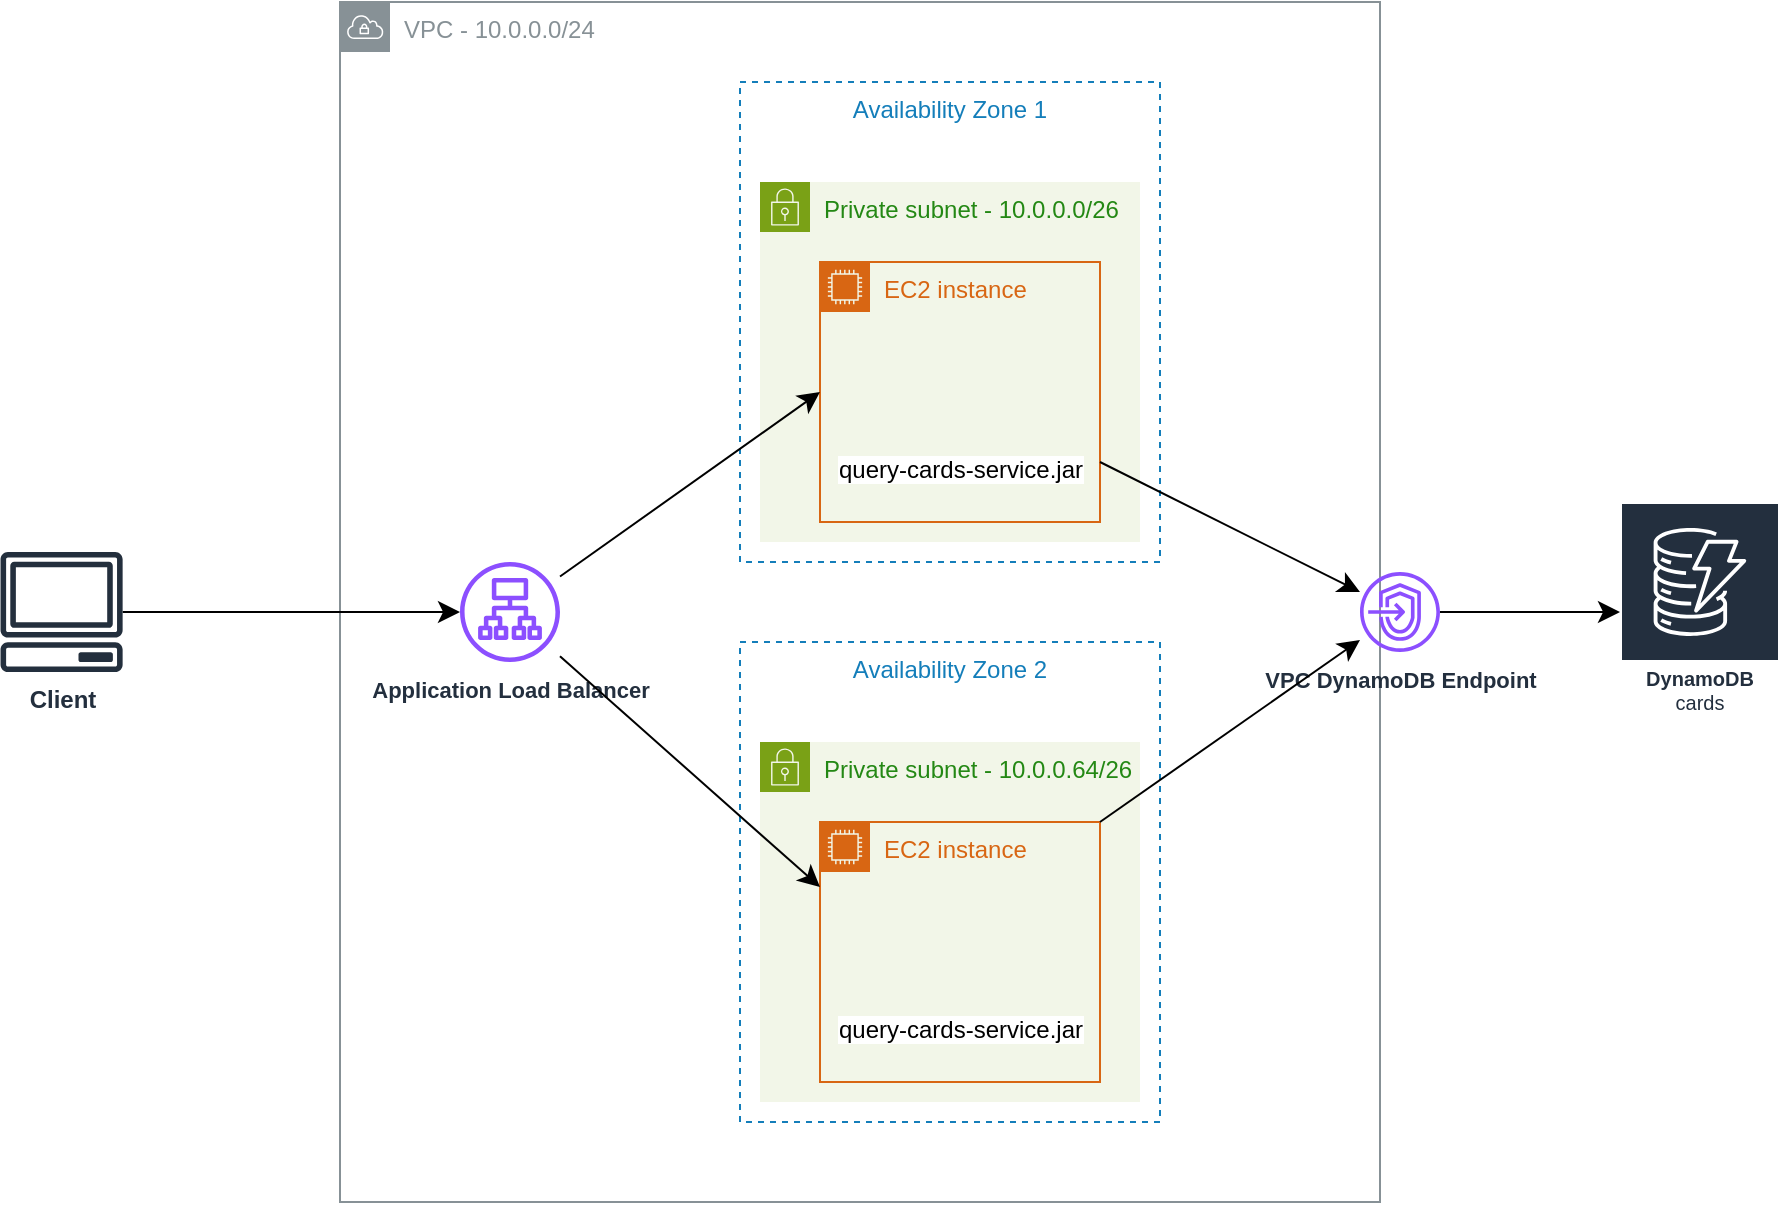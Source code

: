 <mxfile version="26.0.6">
  <diagram id="Ht1M8jgEwFfnCIfOTk4-" name="Page-1">
    <mxGraphModel dx="1242" dy="852" grid="1" gridSize="10" guides="1" tooltips="1" connect="1" arrows="1" fold="1" page="1" pageScale="1" pageWidth="827" pageHeight="1169" math="0" shadow="0">
      <root>
        <mxCell id="0" />
        <mxCell id="1" parent="0" />
        <mxCell id="pDkn0Hh7Kn7PrUOE6tz0-57" value="VPC - 10.0.0.0/24" style="sketch=0;outlineConnect=0;gradientColor=none;html=1;whiteSpace=wrap;fontSize=12;fontStyle=0;shape=mxgraph.aws4.group;grIcon=mxgraph.aws4.group_vpc;strokeColor=#879196;fillColor=none;verticalAlign=top;align=left;spacingLeft=30;fontColor=#879196;dashed=0;" vertex="1" parent="1">
          <mxGeometry x="240" y="40" width="520" height="600" as="geometry" />
        </mxCell>
        <mxCell id="pDkn0Hh7Kn7PrUOE6tz0-44" value="Availability Zone 1" style="fillColor=none;strokeColor=#147EBA;dashed=1;verticalAlign=top;fontStyle=0;fontColor=#147EBA;whiteSpace=wrap;html=1;container=0;movable=1;resizable=1;rotatable=1;deletable=1;editable=1;locked=0;connectable=1;" vertex="1" parent="1">
          <mxGeometry x="440" y="80" width="210" height="240" as="geometry" />
        </mxCell>
        <mxCell id="pDkn0Hh7Kn7PrUOE6tz0-45" value="Availability Zone 2" style="fillColor=none;strokeColor=#147EBA;dashed=1;verticalAlign=top;fontStyle=0;fontColor=#147EBA;whiteSpace=wrap;html=1;movable=1;resizable=1;rotatable=1;deletable=1;editable=1;locked=0;connectable=1;" vertex="1" parent="1">
          <mxGeometry x="440" y="360" width="210" height="240" as="geometry" />
        </mxCell>
        <mxCell id="pDkn0Hh7Kn7PrUOE6tz0-67" style="edgeStyle=none;curved=1;rounded=0;orthogonalLoop=1;jettySize=auto;html=1;fontSize=12;startSize=8;endSize=8;" edge="1" parent="1" source="pDkn0Hh7Kn7PrUOE6tz0-1" target="pDkn0Hh7Kn7PrUOE6tz0-20">
          <mxGeometry relative="1" as="geometry" />
        </mxCell>
        <mxCell id="pDkn0Hh7Kn7PrUOE6tz0-1" value="&lt;b&gt;Client&lt;/b&gt;" style="sketch=0;outlineConnect=0;fontColor=#232F3E;gradientColor=none;fillColor=#232F3D;strokeColor=none;dashed=0;verticalLabelPosition=bottom;verticalAlign=top;align=center;html=1;fontSize=12;fontStyle=0;aspect=fixed;pointerEvents=1;shape=mxgraph.aws4.client;" vertex="1" parent="1">
          <mxGeometry x="70" y="315" width="61.58" height="60" as="geometry" />
        </mxCell>
        <mxCell id="pDkn0Hh7Kn7PrUOE6tz0-13" value="DynamoDB&lt;div&gt;&lt;span style=&quot;font-weight: normal;&quot;&gt;cards&lt;/span&gt;&lt;/div&gt;" style="sketch=0;outlineConnect=0;fontColor=#232F3E;gradientColor=none;strokeColor=#ffffff;fillColor=#232F3E;dashed=0;verticalLabelPosition=middle;verticalAlign=bottom;align=center;html=1;whiteSpace=wrap;fontSize=10;fontStyle=1;spacing=3;shape=mxgraph.aws4.productIcon;prIcon=mxgraph.aws4.dynamodb;" vertex="1" parent="1">
          <mxGeometry x="880" y="290" width="80" height="110" as="geometry" />
        </mxCell>
        <mxCell id="pDkn0Hh7Kn7PrUOE6tz0-20" value="&lt;b&gt;&lt;font style=&quot;font-size: 11px;&quot;&gt;Application Load Balancer&lt;/font&gt;&lt;/b&gt;" style="sketch=0;outlineConnect=0;fontColor=#232F3E;gradientColor=none;fillColor=#8C4FFF;strokeColor=none;dashed=0;verticalLabelPosition=bottom;verticalAlign=top;align=center;html=1;fontSize=12;fontStyle=0;aspect=fixed;pointerEvents=1;shape=mxgraph.aws4.application_load_balancer;" vertex="1" parent="1">
          <mxGeometry x="300" y="320" width="50" height="50" as="geometry" />
        </mxCell>
        <mxCell id="pDkn0Hh7Kn7PrUOE6tz0-24" value="Private subnet - 10.0.0.0/26" style="points=[[0,0],[0.25,0],[0.5,0],[0.75,0],[1,0],[1,0.25],[1,0.5],[1,0.75],[1,1],[0.75,1],[0.5,1],[0.25,1],[0,1],[0,0.75],[0,0.5],[0,0.25]];outlineConnect=0;gradientColor=none;html=1;whiteSpace=wrap;fontSize=12;fontStyle=0;container=0;pointerEvents=0;collapsible=0;recursiveResize=0;shape=mxgraph.aws4.group;grIcon=mxgraph.aws4.group_security_group;grStroke=0;strokeColor=#7AA116;fillColor=#F2F6E8;verticalAlign=top;align=left;spacingLeft=30;fontColor=#248814;dashed=0;movable=1;resizable=1;rotatable=1;deletable=1;editable=1;locked=0;connectable=1;" vertex="1" parent="1">
          <mxGeometry x="450" y="130" width="190" height="180" as="geometry" />
        </mxCell>
        <mxCell id="pDkn0Hh7Kn7PrUOE6tz0-31" value="Private subnet - 10.0.0.64/26" style="points=[[0,0],[0.25,0],[0.5,0],[0.75,0],[1,0],[1,0.25],[1,0.5],[1,0.75],[1,1],[0.75,1],[0.5,1],[0.25,1],[0,1],[0,0.75],[0,0.5],[0,0.25]];outlineConnect=0;gradientColor=none;html=1;whiteSpace=wrap;fontSize=12;fontStyle=0;container=0;pointerEvents=0;collapsible=0;recursiveResize=0;shape=mxgraph.aws4.group;grIcon=mxgraph.aws4.group_security_group;grStroke=0;strokeColor=#7AA116;fillColor=#F2F6E8;verticalAlign=top;align=left;spacingLeft=30;fontColor=#248814;dashed=0;movable=1;resizable=1;rotatable=1;deletable=1;editable=1;locked=0;connectable=1;" vertex="1" parent="1">
          <mxGeometry x="450" y="410" width="190" height="180" as="geometry" />
        </mxCell>
        <mxCell id="pDkn0Hh7Kn7PrUOE6tz0-53" value="EC2 instance" style="points=[[0,0],[0.25,0],[0.5,0],[0.75,0],[1,0],[1,0.25],[1,0.5],[1,0.75],[1,1],[0.75,1],[0.5,1],[0.25,1],[0,1],[0,0.75],[0,0.5],[0,0.25]];outlineConnect=0;gradientColor=none;html=1;whiteSpace=wrap;fontSize=12;fontStyle=0;container=1;pointerEvents=0;collapsible=0;recursiveResize=0;shape=mxgraph.aws4.group;grIcon=mxgraph.aws4.group_ec2_instance_contents;strokeColor=#D86613;fillColor=none;verticalAlign=top;align=left;spacingLeft=30;fontColor=#D86613;dashed=0;" vertex="1" parent="1">
          <mxGeometry x="480" y="450" width="140" height="130" as="geometry" />
        </mxCell>
        <mxCell id="pDkn0Hh7Kn7PrUOE6tz0-54" value="&lt;span style=&quot;background-color: light-dark(rgb(255, 255, 255), rgb(18, 18, 18));&quot;&gt;query-cards-service.jar&lt;/span&gt;" style="shape=image;html=1;verticalAlign=top;verticalLabelPosition=bottom;labelBackgroundColor=#ffffff;imageAspect=0;aspect=fixed;image=https://cdn3.iconfinder.com/data/icons/dompicon-glyph-file-format-2/256/file-jar-format-type-128.png" vertex="1" parent="pDkn0Hh7Kn7PrUOE6tz0-53">
          <mxGeometry x="40" y="30" width="60" height="60" as="geometry" />
        </mxCell>
        <mxCell id="pDkn0Hh7Kn7PrUOE6tz0-64" style="edgeStyle=none;curved=1;rounded=0;orthogonalLoop=1;jettySize=auto;html=1;fontSize=12;startSize=8;endSize=8;" edge="1" parent="1" source="pDkn0Hh7Kn7PrUOE6tz0-60" target="pDkn0Hh7Kn7PrUOE6tz0-13">
          <mxGeometry relative="1" as="geometry" />
        </mxCell>
        <mxCell id="pDkn0Hh7Kn7PrUOE6tz0-60" value="&lt;font style=&quot;font-size: 11px;&quot;&gt;&lt;b&gt;VPC DynamoDB Endpoint&lt;/b&gt;&lt;/font&gt;" style="sketch=0;outlineConnect=0;fontColor=#232F3E;gradientColor=none;fillColor=#8C4FFF;strokeColor=none;dashed=0;verticalLabelPosition=bottom;verticalAlign=top;align=center;html=1;fontSize=12;fontStyle=0;aspect=fixed;pointerEvents=1;shape=mxgraph.aws4.endpoints;" vertex="1" parent="1">
          <mxGeometry x="750" y="325" width="40" height="40" as="geometry" />
        </mxCell>
        <mxCell id="pDkn0Hh7Kn7PrUOE6tz0-48" value="EC2 instance" style="points=[[0,0],[0.25,0],[0.5,0],[0.75,0],[1,0],[1,0.25],[1,0.5],[1,0.75],[1,1],[0.75,1],[0.5,1],[0.25,1],[0,1],[0,0.75],[0,0.5],[0,0.25]];outlineConnect=0;gradientColor=none;html=1;whiteSpace=wrap;fontSize=12;fontStyle=0;container=1;pointerEvents=0;collapsible=0;recursiveResize=0;shape=mxgraph.aws4.group;grIcon=mxgraph.aws4.group_ec2_instance_contents;strokeColor=#D86613;fillColor=none;verticalAlign=top;align=left;spacingLeft=30;fontColor=#D86613;dashed=0;" vertex="1" parent="1">
          <mxGeometry x="480" y="170" width="140" height="130" as="geometry" />
        </mxCell>
        <mxCell id="pDkn0Hh7Kn7PrUOE6tz0-52" value="query-cards-service.jar" style="shape=image;html=1;verticalAlign=top;verticalLabelPosition=bottom;labelBackgroundColor=#ffffff;imageAspect=0;aspect=fixed;image=https://cdn3.iconfinder.com/data/icons/dompicon-glyph-file-format-2/256/file-jar-format-type-128.png" vertex="1" parent="pDkn0Hh7Kn7PrUOE6tz0-48">
          <mxGeometry x="40" y="30" width="60" height="60" as="geometry" />
        </mxCell>
        <mxCell id="pDkn0Hh7Kn7PrUOE6tz0-73" style="edgeStyle=none;curved=1;rounded=0;orthogonalLoop=1;jettySize=auto;html=1;entryX=0;entryY=0.25;entryDx=0;entryDy=0;fontSize=12;startSize=8;endSize=8;" edge="1" parent="1" source="pDkn0Hh7Kn7PrUOE6tz0-20" target="pDkn0Hh7Kn7PrUOE6tz0-53">
          <mxGeometry relative="1" as="geometry" />
        </mxCell>
        <mxCell id="pDkn0Hh7Kn7PrUOE6tz0-72" style="edgeStyle=none;curved=1;rounded=0;orthogonalLoop=1;jettySize=auto;html=1;entryX=0;entryY=0.5;entryDx=0;entryDy=0;fontSize=12;startSize=8;endSize=8;" edge="1" parent="1" source="pDkn0Hh7Kn7PrUOE6tz0-20" target="pDkn0Hh7Kn7PrUOE6tz0-48">
          <mxGeometry relative="1" as="geometry" />
        </mxCell>
        <mxCell id="pDkn0Hh7Kn7PrUOE6tz0-70" style="edgeStyle=none;curved=1;rounded=0;orthogonalLoop=1;jettySize=auto;html=1;fontSize=12;startSize=8;endSize=8;exitX=1;exitY=0;exitDx=0;exitDy=0;" edge="1" parent="1" source="pDkn0Hh7Kn7PrUOE6tz0-53" target="pDkn0Hh7Kn7PrUOE6tz0-60">
          <mxGeometry relative="1" as="geometry" />
        </mxCell>
        <mxCell id="pDkn0Hh7Kn7PrUOE6tz0-71" style="edgeStyle=none;curved=1;rounded=0;orthogonalLoop=1;jettySize=auto;html=1;fontSize=12;startSize=8;endSize=8;" edge="1" parent="1" source="pDkn0Hh7Kn7PrUOE6tz0-48" target="pDkn0Hh7Kn7PrUOE6tz0-60">
          <mxGeometry relative="1" as="geometry">
            <Array as="points">
              <mxPoint x="680" y="300" />
            </Array>
          </mxGeometry>
        </mxCell>
      </root>
    </mxGraphModel>
  </diagram>
</mxfile>

